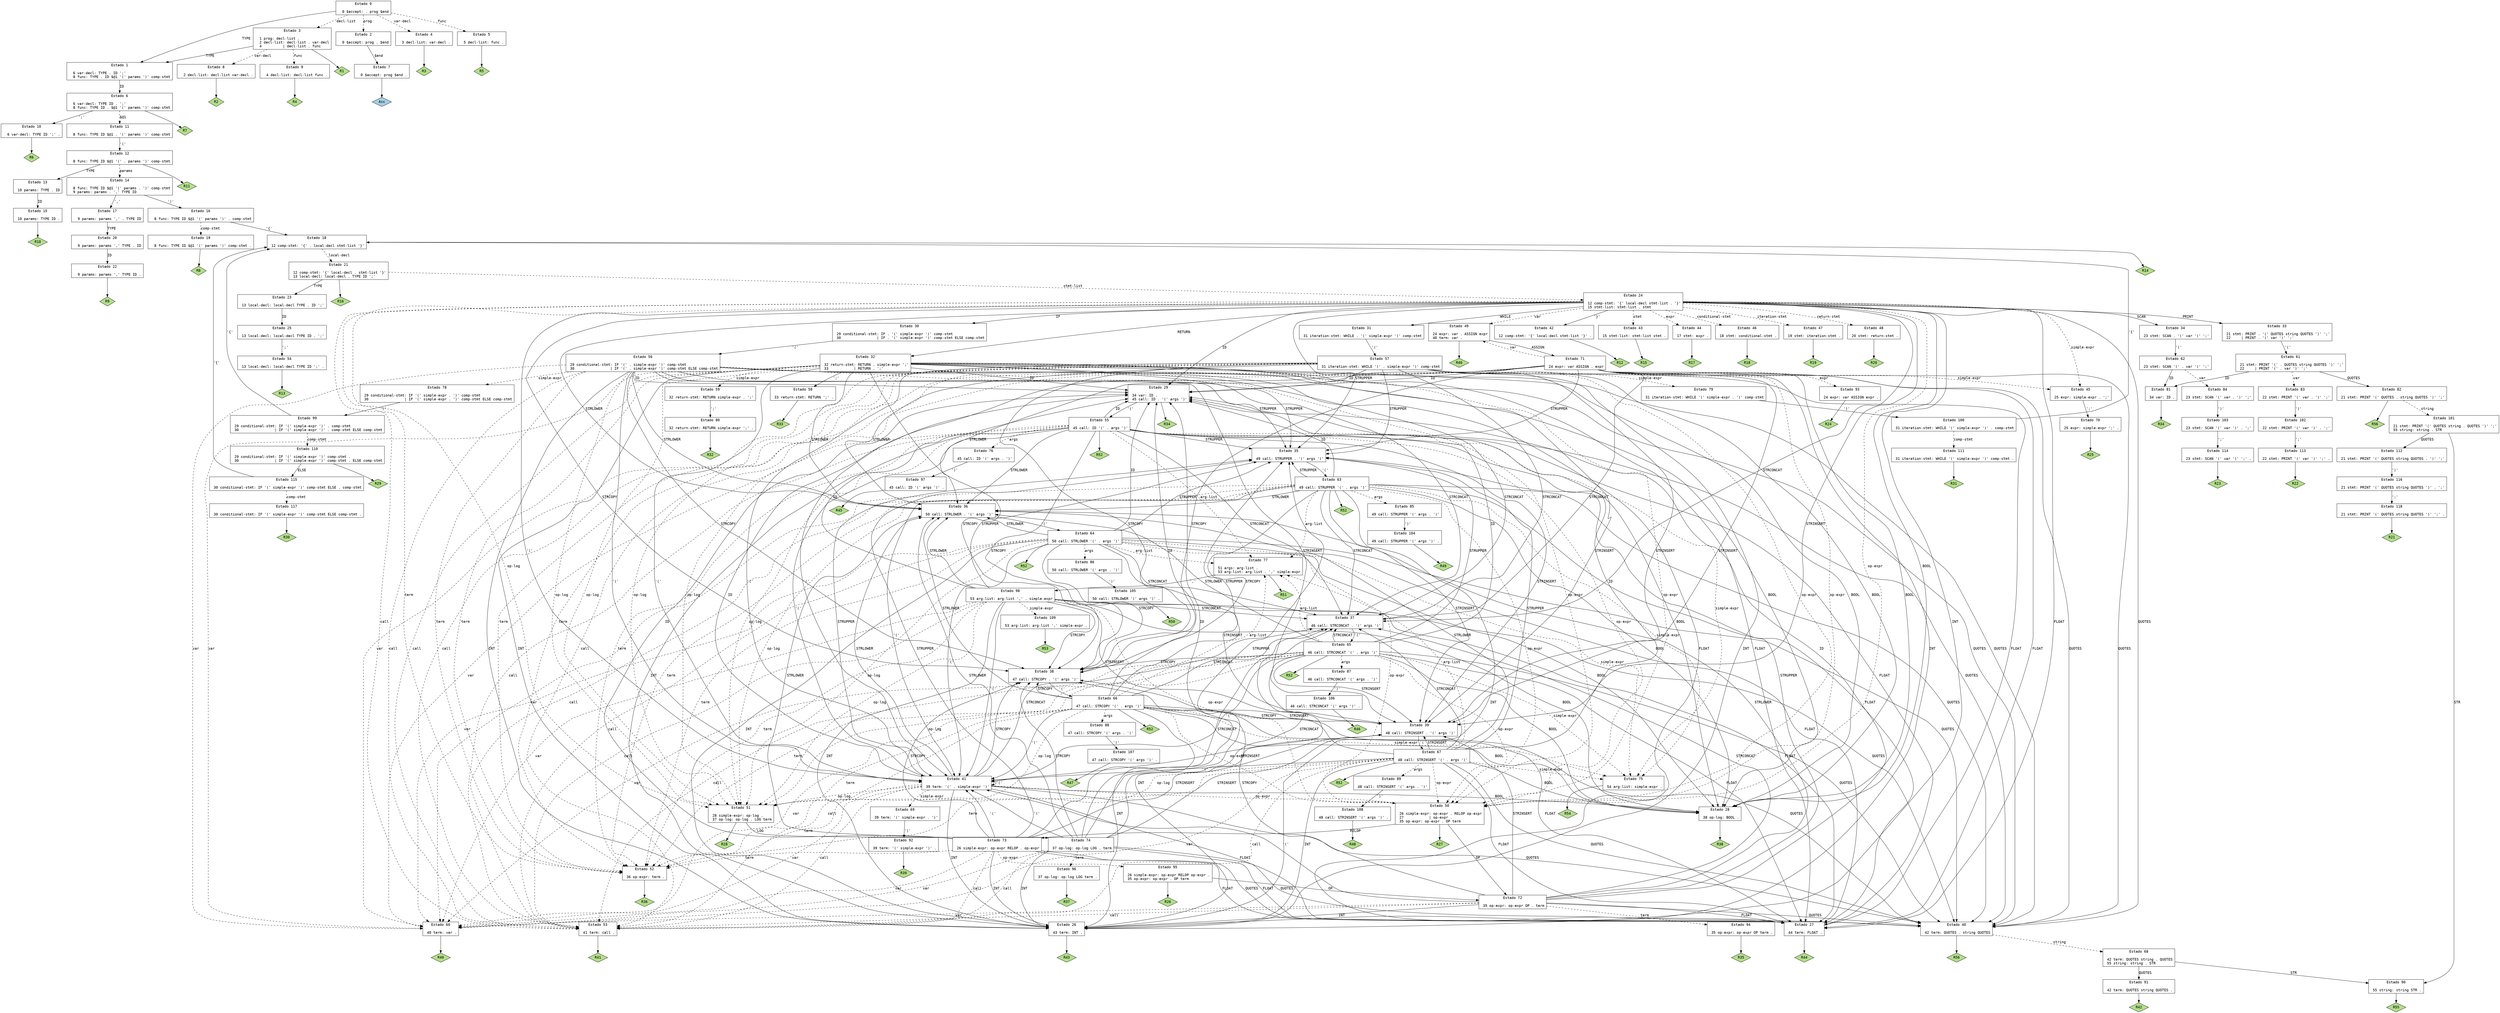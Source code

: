 // Gerado por GNU Bison 3.0.4.
// Relate erros para <bug-bison@gnu.org>.
// Site: <http://www.gnu.org/software/bison/>.

digraph "syntax.y"
{
  node [fontname = courier, shape = box, colorscheme = paired6]
  edge [fontname = courier]

  0 [label="Estado 0\n\l  0 $accept: . prog $end\l"]
  0 -> 1 [style=solid label="TYPE"]
  0 -> 2 [style=dashed label="prog"]
  0 -> 3 [style=dashed label="decl-list"]
  0 -> 4 [style=dashed label="var-decl"]
  0 -> 5 [style=dashed label="func"]
  1 [label="Estado 1\n\l  6 var-decl: TYPE . ID ';'\l  8 func: TYPE . ID $@1 '(' params ')' comp-stmt\l"]
  1 -> 6 [style=solid label="ID"]
  2 [label="Estado 2\n\l  0 $accept: prog . $end\l"]
  2 -> 7 [style=solid label="$end"]
  3 [label="Estado 3\n\l  1 prog: decl-list .\l  2 decl-list: decl-list . var-decl\l  4          | decl-list . func\l"]
  3 -> 1 [style=solid label="TYPE"]
  3 -> 8 [style=dashed label="var-decl"]
  3 -> 9 [style=dashed label="func"]
  3 -> "3R1" [style=solid]
 "3R1" [label="R1", fillcolor=3, shape=diamond, style=filled]
  4 [label="Estado 4\n\l  3 decl-list: var-decl .\l"]
  4 -> "4R3" [style=solid]
 "4R3" [label="R3", fillcolor=3, shape=diamond, style=filled]
  5 [label="Estado 5\n\l  5 decl-list: func .\l"]
  5 -> "5R5" [style=solid]
 "5R5" [label="R5", fillcolor=3, shape=diamond, style=filled]
  6 [label="Estado 6\n\l  6 var-decl: TYPE ID . ';'\l  8 func: TYPE ID . $@1 '(' params ')' comp-stmt\l"]
  6 -> 10 [style=solid label="';'"]
  6 -> 11 [style=dashed label="$@1"]
  6 -> "6R7" [style=solid]
 "6R7" [label="R7", fillcolor=3, shape=diamond, style=filled]
  7 [label="Estado 7\n\l  0 $accept: prog $end .\l"]
  7 -> "7R0" [style=solid]
 "7R0" [label="Acc", fillcolor=1, shape=diamond, style=filled]
  8 [label="Estado 8\n\l  2 decl-list: decl-list var-decl .\l"]
  8 -> "8R2" [style=solid]
 "8R2" [label="R2", fillcolor=3, shape=diamond, style=filled]
  9 [label="Estado 9\n\l  4 decl-list: decl-list func .\l"]
  9 -> "9R4" [style=solid]
 "9R4" [label="R4", fillcolor=3, shape=diamond, style=filled]
  10 [label="Estado 10\n\l  6 var-decl: TYPE ID ';' .\l"]
  10 -> "10R6" [style=solid]
 "10R6" [label="R6", fillcolor=3, shape=diamond, style=filled]
  11 [label="Estado 11\n\l  8 func: TYPE ID $@1 . '(' params ')' comp-stmt\l"]
  11 -> 12 [style=solid label="'('"]
  12 [label="Estado 12\n\l  8 func: TYPE ID $@1 '(' . params ')' comp-stmt\l"]
  12 -> 13 [style=solid label="TYPE"]
  12 -> 14 [style=dashed label="params"]
  12 -> "12R11" [style=solid]
 "12R11" [label="R11", fillcolor=3, shape=diamond, style=filled]
  13 [label="Estado 13\n\l 10 params: TYPE . ID\l"]
  13 -> 15 [style=solid label="ID"]
  14 [label="Estado 14\n\l  8 func: TYPE ID $@1 '(' params . ')' comp-stmt\l  9 params: params . ',' TYPE ID\l"]
  14 -> 16 [style=solid label="')'"]
  14 -> 17 [style=solid label="','"]
  15 [label="Estado 15\n\l 10 params: TYPE ID .\l"]
  15 -> "15R10" [style=solid]
 "15R10" [label="R10", fillcolor=3, shape=diamond, style=filled]
  16 [label="Estado 16\n\l  8 func: TYPE ID $@1 '(' params ')' . comp-stmt\l"]
  16 -> 18 [style=solid label="'{'"]
  16 -> 19 [style=dashed label="comp-stmt"]
  17 [label="Estado 17\n\l  9 params: params ',' . TYPE ID\l"]
  17 -> 20 [style=solid label="TYPE"]
  18 [label="Estado 18\n\l 12 comp-stmt: '{' . local-decl stmt-list '}'\l"]
  18 -> 21 [style=dashed label="local-decl"]
  18 -> "18R14" [style=solid]
 "18R14" [label="R14", fillcolor=3, shape=diamond, style=filled]
  19 [label="Estado 19\n\l  8 func: TYPE ID $@1 '(' params ')' comp-stmt .\l"]
  19 -> "19R8" [style=solid]
 "19R8" [label="R8", fillcolor=3, shape=diamond, style=filled]
  20 [label="Estado 20\n\l  9 params: params ',' TYPE . ID\l"]
  20 -> 22 [style=solid label="ID"]
  21 [label="Estado 21\n\l 12 comp-stmt: '{' local-decl . stmt-list '}'\l 13 local-decl: local-decl . TYPE ID ';'\l"]
  21 -> 23 [style=solid label="TYPE"]
  21 -> 24 [style=dashed label="stmt-list"]
  21 -> "21R16" [style=solid]
 "21R16" [label="R16", fillcolor=3, shape=diamond, style=filled]
  22 [label="Estado 22\n\l  9 params: params ',' TYPE ID .\l"]
  22 -> "22R9" [style=solid]
 "22R9" [label="R9", fillcolor=3, shape=diamond, style=filled]
  23 [label="Estado 23\n\l 13 local-decl: local-decl TYPE . ID ';'\l"]
  23 -> 25 [style=solid label="ID"]
  24 [label="Estado 24\n\l 12 comp-stmt: '{' local-decl stmt-list . '}'\l 15 stmt-list: stmt-list . stmt\l"]
  24 -> 26 [style=solid label="INT"]
  24 -> 27 [style=solid label="FLOAT"]
  24 -> 28 [style=solid label="BOOL"]
  24 -> 29 [style=solid label="ID"]
  24 -> 30 [style=solid label="IF"]
  24 -> 31 [style=solid label="WHILE"]
  24 -> 32 [style=solid label="RETURN"]
  24 -> 33 [style=solid label="PRINT"]
  24 -> 34 [style=solid label="SCAN"]
  24 -> 35 [style=solid label="STRUPPER"]
  24 -> 36 [style=solid label="STRLOWER"]
  24 -> 37 [style=solid label="STRCONCAT"]
  24 -> 38 [style=solid label="STRCOPY"]
  24 -> 39 [style=solid label="STRINSERT"]
  24 -> 40 [style=solid label="QUOTES"]
  24 -> 41 [style=solid label="'('"]
  24 -> 42 [style=solid label="'}'"]
  24 -> 43 [style=dashed label="stmt"]
  24 -> 44 [style=dashed label="expr"]
  24 -> 45 [style=dashed label="simple-expr"]
  24 -> 46 [style=dashed label="conditional-stmt"]
  24 -> 47 [style=dashed label="iteration-stmt"]
  24 -> 48 [style=dashed label="return-stmt"]
  24 -> 49 [style=dashed label="var"]
  24 -> 50 [style=dashed label="op-expr"]
  24 -> 51 [style=dashed label="op-log"]
  24 -> 52 [style=dashed label="term"]
  24 -> 53 [style=dashed label="call"]
  25 [label="Estado 25\n\l 13 local-decl: local-decl TYPE ID . ';'\l"]
  25 -> 54 [style=solid label="';'"]
  26 [label="Estado 26\n\l 43 term: INT .\l"]
  26 -> "26R43" [style=solid]
 "26R43" [label="R43", fillcolor=3, shape=diamond, style=filled]
  27 [label="Estado 27\n\l 44 term: FLOAT .\l"]
  27 -> "27R44" [style=solid]
 "27R44" [label="R44", fillcolor=3, shape=diamond, style=filled]
  28 [label="Estado 28\n\l 38 op-log: BOOL .\l"]
  28 -> "28R38" [style=solid]
 "28R38" [label="R38", fillcolor=3, shape=diamond, style=filled]
  29 [label="Estado 29\n\l 34 var: ID .\l 45 call: ID . '(' args ')'\l"]
  29 -> 55 [style=solid label="'('"]
  29 -> "29R34" [style=solid]
 "29R34" [label="R34", fillcolor=3, shape=diamond, style=filled]
  30 [label="Estado 30\n\l 29 conditional-stmt: IF . '(' simple-expr ')' comp-stmt\l 30                 | IF . '(' simple-expr ')' comp-stmt ELSE comp-stmt\l"]
  30 -> 56 [style=solid label="'('"]
  31 [label="Estado 31\n\l 31 iteration-stmt: WHILE . '(' simple-expr ')' comp-stmt\l"]
  31 -> 57 [style=solid label="'('"]
  32 [label="Estado 32\n\l 32 return-stmt: RETURN . simple-expr ';'\l 33            | RETURN . ';'\l"]
  32 -> 26 [style=solid label="INT"]
  32 -> 27 [style=solid label="FLOAT"]
  32 -> 28 [style=solid label="BOOL"]
  32 -> 29 [style=solid label="ID"]
  32 -> 35 [style=solid label="STRUPPER"]
  32 -> 36 [style=solid label="STRLOWER"]
  32 -> 37 [style=solid label="STRCONCAT"]
  32 -> 38 [style=solid label="STRCOPY"]
  32 -> 39 [style=solid label="STRINSERT"]
  32 -> 40 [style=solid label="QUOTES"]
  32 -> 58 [style=solid label="';'"]
  32 -> 41 [style=solid label="'('"]
  32 -> 59 [style=dashed label="simple-expr"]
  32 -> 60 [style=dashed label="var"]
  32 -> 50 [style=dashed label="op-expr"]
  32 -> 51 [style=dashed label="op-log"]
  32 -> 52 [style=dashed label="term"]
  32 -> 53 [style=dashed label="call"]
  33 [label="Estado 33\n\l 21 stmt: PRINT . '(' QUOTES string QUOTES ')' ';'\l 22     | PRINT . '(' var ')' ';'\l"]
  33 -> 61 [style=solid label="'('"]
  34 [label="Estado 34\n\l 23 stmt: SCAN . '(' var ')' ';'\l"]
  34 -> 62 [style=solid label="'('"]
  35 [label="Estado 35\n\l 49 call: STRUPPER . '(' args ')'\l"]
  35 -> 63 [style=solid label="'('"]
  36 [label="Estado 36\n\l 50 call: STRLOWER . '(' args ')'\l"]
  36 -> 64 [style=solid label="'('"]
  37 [label="Estado 37\n\l 46 call: STRCONCAT . '(' args ')'\l"]
  37 -> 65 [style=solid label="'('"]
  38 [label="Estado 38\n\l 47 call: STRCOPY . '(' args ')'\l"]
  38 -> 66 [style=solid label="'('"]
  39 [label="Estado 39\n\l 48 call: STRINSERT . '(' args ')'\l"]
  39 -> 67 [style=solid label="'('"]
  40 [label="Estado 40\n\l 42 term: QUOTES . string QUOTES\l"]
  40 -> 68 [style=dashed label="string"]
  40 -> "40R56" [style=solid]
 "40R56" [label="R56", fillcolor=3, shape=diamond, style=filled]
  41 [label="Estado 41\n\l 39 term: '(' . simple-expr ')'\l"]
  41 -> 26 [style=solid label="INT"]
  41 -> 27 [style=solid label="FLOAT"]
  41 -> 28 [style=solid label="BOOL"]
  41 -> 29 [style=solid label="ID"]
  41 -> 35 [style=solid label="STRUPPER"]
  41 -> 36 [style=solid label="STRLOWER"]
  41 -> 37 [style=solid label="STRCONCAT"]
  41 -> 38 [style=solid label="STRCOPY"]
  41 -> 39 [style=solid label="STRINSERT"]
  41 -> 40 [style=solid label="QUOTES"]
  41 -> 41 [style=solid label="'('"]
  41 -> 69 [style=dashed label="simple-expr"]
  41 -> 60 [style=dashed label="var"]
  41 -> 50 [style=dashed label="op-expr"]
  41 -> 51 [style=dashed label="op-log"]
  41 -> 52 [style=dashed label="term"]
  41 -> 53 [style=dashed label="call"]
  42 [label="Estado 42\n\l 12 comp-stmt: '{' local-decl stmt-list '}' .\l"]
  42 -> "42R12" [style=solid]
 "42R12" [label="R12", fillcolor=3, shape=diamond, style=filled]
  43 [label="Estado 43\n\l 15 stmt-list: stmt-list stmt .\l"]
  43 -> "43R15" [style=solid]
 "43R15" [label="R15", fillcolor=3, shape=diamond, style=filled]
  44 [label="Estado 44\n\l 17 stmt: expr .\l"]
  44 -> "44R17" [style=solid]
 "44R17" [label="R17", fillcolor=3, shape=diamond, style=filled]
  45 [label="Estado 45\n\l 25 expr: simple-expr . ';'\l"]
  45 -> 70 [style=solid label="';'"]
  46 [label="Estado 46\n\l 18 stmt: conditional-stmt .\l"]
  46 -> "46R18" [style=solid]
 "46R18" [label="R18", fillcolor=3, shape=diamond, style=filled]
  47 [label="Estado 47\n\l 19 stmt: iteration-stmt .\l"]
  47 -> "47R19" [style=solid]
 "47R19" [label="R19", fillcolor=3, shape=diamond, style=filled]
  48 [label="Estado 48\n\l 20 stmt: return-stmt .\l"]
  48 -> "48R20" [style=solid]
 "48R20" [label="R20", fillcolor=3, shape=diamond, style=filled]
  49 [label="Estado 49\n\l 24 expr: var . ASSIGN expr\l 40 term: var .\l"]
  49 -> 71 [style=solid label="ASSIGN"]
  49 -> "49R40" [style=solid]
 "49R40" [label="R40", fillcolor=3, shape=diamond, style=filled]
  50 [label="Estado 50\n\l 26 simple-expr: op-expr . RELOP op-expr\l 27            | op-expr .\l 35 op-expr: op-expr . OP term\l"]
  50 -> 72 [style=solid label="OP"]
  50 -> 73 [style=solid label="RELOP"]
  50 -> "50R27" [style=solid]
 "50R27" [label="R27", fillcolor=3, shape=diamond, style=filled]
  51 [label="Estado 51\n\l 28 simple-expr: op-log .\l 37 op-log: op-log . LOG term\l"]
  51 -> 74 [style=solid label="LOG"]
  51 -> "51R28" [style=solid]
 "51R28" [label="R28", fillcolor=3, shape=diamond, style=filled]
  52 [label="Estado 52\n\l 36 op-expr: term .\l"]
  52 -> "52R36" [style=solid]
 "52R36" [label="R36", fillcolor=3, shape=diamond, style=filled]
  53 [label="Estado 53\n\l 41 term: call .\l"]
  53 -> "53R41" [style=solid]
 "53R41" [label="R41", fillcolor=3, shape=diamond, style=filled]
  54 [label="Estado 54\n\l 13 local-decl: local-decl TYPE ID ';' .\l"]
  54 -> "54R13" [style=solid]
 "54R13" [label="R13", fillcolor=3, shape=diamond, style=filled]
  55 [label="Estado 55\n\l 45 call: ID '(' . args ')'\l"]
  55 -> 26 [style=solid label="INT"]
  55 -> 27 [style=solid label="FLOAT"]
  55 -> 28 [style=solid label="BOOL"]
  55 -> 29 [style=solid label="ID"]
  55 -> 35 [style=solid label="STRUPPER"]
  55 -> 36 [style=solid label="STRLOWER"]
  55 -> 37 [style=solid label="STRCONCAT"]
  55 -> 38 [style=solid label="STRCOPY"]
  55 -> 39 [style=solid label="STRINSERT"]
  55 -> 40 [style=solid label="QUOTES"]
  55 -> 41 [style=solid label="'('"]
  55 -> 75 [style=dashed label="simple-expr"]
  55 -> 60 [style=dashed label="var"]
  55 -> 50 [style=dashed label="op-expr"]
  55 -> 51 [style=dashed label="op-log"]
  55 -> 52 [style=dashed label="term"]
  55 -> 53 [style=dashed label="call"]
  55 -> 76 [style=dashed label="args"]
  55 -> 77 [style=dashed label="arg-list"]
  55 -> "55R52" [style=solid]
 "55R52" [label="R52", fillcolor=3, shape=diamond, style=filled]
  56 [label="Estado 56\n\l 29 conditional-stmt: IF '(' . simple-expr ')' comp-stmt\l 30                 | IF '(' . simple-expr ')' comp-stmt ELSE comp-stmt\l"]
  56 -> 26 [style=solid label="INT"]
  56 -> 27 [style=solid label="FLOAT"]
  56 -> 28 [style=solid label="BOOL"]
  56 -> 29 [style=solid label="ID"]
  56 -> 35 [style=solid label="STRUPPER"]
  56 -> 36 [style=solid label="STRLOWER"]
  56 -> 37 [style=solid label="STRCONCAT"]
  56 -> 38 [style=solid label="STRCOPY"]
  56 -> 39 [style=solid label="STRINSERT"]
  56 -> 40 [style=solid label="QUOTES"]
  56 -> 41 [style=solid label="'('"]
  56 -> 78 [style=dashed label="simple-expr"]
  56 -> 60 [style=dashed label="var"]
  56 -> 50 [style=dashed label="op-expr"]
  56 -> 51 [style=dashed label="op-log"]
  56 -> 52 [style=dashed label="term"]
  56 -> 53 [style=dashed label="call"]
  57 [label="Estado 57\n\l 31 iteration-stmt: WHILE '(' . simple-expr ')' comp-stmt\l"]
  57 -> 26 [style=solid label="INT"]
  57 -> 27 [style=solid label="FLOAT"]
  57 -> 28 [style=solid label="BOOL"]
  57 -> 29 [style=solid label="ID"]
  57 -> 35 [style=solid label="STRUPPER"]
  57 -> 36 [style=solid label="STRLOWER"]
  57 -> 37 [style=solid label="STRCONCAT"]
  57 -> 38 [style=solid label="STRCOPY"]
  57 -> 39 [style=solid label="STRINSERT"]
  57 -> 40 [style=solid label="QUOTES"]
  57 -> 41 [style=solid label="'('"]
  57 -> 79 [style=dashed label="simple-expr"]
  57 -> 60 [style=dashed label="var"]
  57 -> 50 [style=dashed label="op-expr"]
  57 -> 51 [style=dashed label="op-log"]
  57 -> 52 [style=dashed label="term"]
  57 -> 53 [style=dashed label="call"]
  58 [label="Estado 58\n\l 33 return-stmt: RETURN ';' .\l"]
  58 -> "58R33" [style=solid]
 "58R33" [label="R33", fillcolor=3, shape=diamond, style=filled]
  59 [label="Estado 59\n\l 32 return-stmt: RETURN simple-expr . ';'\l"]
  59 -> 80 [style=solid label="';'"]
  60 [label="Estado 60\n\l 40 term: var .\l"]
  60 -> "60R40" [style=solid]
 "60R40" [label="R40", fillcolor=3, shape=diamond, style=filled]
  61 [label="Estado 61\n\l 21 stmt: PRINT '(' . QUOTES string QUOTES ')' ';'\l 22     | PRINT '(' . var ')' ';'\l"]
  61 -> 81 [style=solid label="ID"]
  61 -> 82 [style=solid label="QUOTES"]
  61 -> 83 [style=dashed label="var"]
  62 [label="Estado 62\n\l 23 stmt: SCAN '(' . var ')' ';'\l"]
  62 -> 81 [style=solid label="ID"]
  62 -> 84 [style=dashed label="var"]
  63 [label="Estado 63\n\l 49 call: STRUPPER '(' . args ')'\l"]
  63 -> 26 [style=solid label="INT"]
  63 -> 27 [style=solid label="FLOAT"]
  63 -> 28 [style=solid label="BOOL"]
  63 -> 29 [style=solid label="ID"]
  63 -> 35 [style=solid label="STRUPPER"]
  63 -> 36 [style=solid label="STRLOWER"]
  63 -> 37 [style=solid label="STRCONCAT"]
  63 -> 38 [style=solid label="STRCOPY"]
  63 -> 39 [style=solid label="STRINSERT"]
  63 -> 40 [style=solid label="QUOTES"]
  63 -> 41 [style=solid label="'('"]
  63 -> 75 [style=dashed label="simple-expr"]
  63 -> 60 [style=dashed label="var"]
  63 -> 50 [style=dashed label="op-expr"]
  63 -> 51 [style=dashed label="op-log"]
  63 -> 52 [style=dashed label="term"]
  63 -> 53 [style=dashed label="call"]
  63 -> 85 [style=dashed label="args"]
  63 -> 77 [style=dashed label="arg-list"]
  63 -> "63R52" [style=solid]
 "63R52" [label="R52", fillcolor=3, shape=diamond, style=filled]
  64 [label="Estado 64\n\l 50 call: STRLOWER '(' . args ')'\l"]
  64 -> 26 [style=solid label="INT"]
  64 -> 27 [style=solid label="FLOAT"]
  64 -> 28 [style=solid label="BOOL"]
  64 -> 29 [style=solid label="ID"]
  64 -> 35 [style=solid label="STRUPPER"]
  64 -> 36 [style=solid label="STRLOWER"]
  64 -> 37 [style=solid label="STRCONCAT"]
  64 -> 38 [style=solid label="STRCOPY"]
  64 -> 39 [style=solid label="STRINSERT"]
  64 -> 40 [style=solid label="QUOTES"]
  64 -> 41 [style=solid label="'('"]
  64 -> 75 [style=dashed label="simple-expr"]
  64 -> 60 [style=dashed label="var"]
  64 -> 50 [style=dashed label="op-expr"]
  64 -> 51 [style=dashed label="op-log"]
  64 -> 52 [style=dashed label="term"]
  64 -> 53 [style=dashed label="call"]
  64 -> 86 [style=dashed label="args"]
  64 -> 77 [style=dashed label="arg-list"]
  64 -> "64R52" [style=solid]
 "64R52" [label="R52", fillcolor=3, shape=diamond, style=filled]
  65 [label="Estado 65\n\l 46 call: STRCONCAT '(' . args ')'\l"]
  65 -> 26 [style=solid label="INT"]
  65 -> 27 [style=solid label="FLOAT"]
  65 -> 28 [style=solid label="BOOL"]
  65 -> 29 [style=solid label="ID"]
  65 -> 35 [style=solid label="STRUPPER"]
  65 -> 36 [style=solid label="STRLOWER"]
  65 -> 37 [style=solid label="STRCONCAT"]
  65 -> 38 [style=solid label="STRCOPY"]
  65 -> 39 [style=solid label="STRINSERT"]
  65 -> 40 [style=solid label="QUOTES"]
  65 -> 41 [style=solid label="'('"]
  65 -> 75 [style=dashed label="simple-expr"]
  65 -> 60 [style=dashed label="var"]
  65 -> 50 [style=dashed label="op-expr"]
  65 -> 51 [style=dashed label="op-log"]
  65 -> 52 [style=dashed label="term"]
  65 -> 53 [style=dashed label="call"]
  65 -> 87 [style=dashed label="args"]
  65 -> 77 [style=dashed label="arg-list"]
  65 -> "65R52" [style=solid]
 "65R52" [label="R52", fillcolor=3, shape=diamond, style=filled]
  66 [label="Estado 66\n\l 47 call: STRCOPY '(' . args ')'\l"]
  66 -> 26 [style=solid label="INT"]
  66 -> 27 [style=solid label="FLOAT"]
  66 -> 28 [style=solid label="BOOL"]
  66 -> 29 [style=solid label="ID"]
  66 -> 35 [style=solid label="STRUPPER"]
  66 -> 36 [style=solid label="STRLOWER"]
  66 -> 37 [style=solid label="STRCONCAT"]
  66 -> 38 [style=solid label="STRCOPY"]
  66 -> 39 [style=solid label="STRINSERT"]
  66 -> 40 [style=solid label="QUOTES"]
  66 -> 41 [style=solid label="'('"]
  66 -> 75 [style=dashed label="simple-expr"]
  66 -> 60 [style=dashed label="var"]
  66 -> 50 [style=dashed label="op-expr"]
  66 -> 51 [style=dashed label="op-log"]
  66 -> 52 [style=dashed label="term"]
  66 -> 53 [style=dashed label="call"]
  66 -> 88 [style=dashed label="args"]
  66 -> 77 [style=dashed label="arg-list"]
  66 -> "66R52" [style=solid]
 "66R52" [label="R52", fillcolor=3, shape=diamond, style=filled]
  67 [label="Estado 67\n\l 48 call: STRINSERT '(' . args ')'\l"]
  67 -> 26 [style=solid label="INT"]
  67 -> 27 [style=solid label="FLOAT"]
  67 -> 28 [style=solid label="BOOL"]
  67 -> 29 [style=solid label="ID"]
  67 -> 35 [style=solid label="STRUPPER"]
  67 -> 36 [style=solid label="STRLOWER"]
  67 -> 37 [style=solid label="STRCONCAT"]
  67 -> 38 [style=solid label="STRCOPY"]
  67 -> 39 [style=solid label="STRINSERT"]
  67 -> 40 [style=solid label="QUOTES"]
  67 -> 41 [style=solid label="'('"]
  67 -> 75 [style=dashed label="simple-expr"]
  67 -> 60 [style=dashed label="var"]
  67 -> 50 [style=dashed label="op-expr"]
  67 -> 51 [style=dashed label="op-log"]
  67 -> 52 [style=dashed label="term"]
  67 -> 53 [style=dashed label="call"]
  67 -> 89 [style=dashed label="args"]
  67 -> 77 [style=dashed label="arg-list"]
  67 -> "67R52" [style=solid]
 "67R52" [label="R52", fillcolor=3, shape=diamond, style=filled]
  68 [label="Estado 68\n\l 42 term: QUOTES string . QUOTES\l 55 string: string . STR\l"]
  68 -> 90 [style=solid label="STR"]
  68 -> 91 [style=solid label="QUOTES"]
  69 [label="Estado 69\n\l 39 term: '(' simple-expr . ')'\l"]
  69 -> 92 [style=solid label="')'"]
  70 [label="Estado 70\n\l 25 expr: simple-expr ';' .\l"]
  70 -> "70R25" [style=solid]
 "70R25" [label="R25", fillcolor=3, shape=diamond, style=filled]
  71 [label="Estado 71\n\l 24 expr: var ASSIGN . expr\l"]
  71 -> 26 [style=solid label="INT"]
  71 -> 27 [style=solid label="FLOAT"]
  71 -> 28 [style=solid label="BOOL"]
  71 -> 29 [style=solid label="ID"]
  71 -> 35 [style=solid label="STRUPPER"]
  71 -> 36 [style=solid label="STRLOWER"]
  71 -> 37 [style=solid label="STRCONCAT"]
  71 -> 38 [style=solid label="STRCOPY"]
  71 -> 39 [style=solid label="STRINSERT"]
  71 -> 40 [style=solid label="QUOTES"]
  71 -> 41 [style=solid label="'('"]
  71 -> 93 [style=dashed label="expr"]
  71 -> 45 [style=dashed label="simple-expr"]
  71 -> 49 [style=dashed label="var"]
  71 -> 50 [style=dashed label="op-expr"]
  71 -> 51 [style=dashed label="op-log"]
  71 -> 52 [style=dashed label="term"]
  71 -> 53 [style=dashed label="call"]
  72 [label="Estado 72\n\l 35 op-expr: op-expr OP . term\l"]
  72 -> 26 [style=solid label="INT"]
  72 -> 27 [style=solid label="FLOAT"]
  72 -> 29 [style=solid label="ID"]
  72 -> 35 [style=solid label="STRUPPER"]
  72 -> 36 [style=solid label="STRLOWER"]
  72 -> 37 [style=solid label="STRCONCAT"]
  72 -> 38 [style=solid label="STRCOPY"]
  72 -> 39 [style=solid label="STRINSERT"]
  72 -> 40 [style=solid label="QUOTES"]
  72 -> 41 [style=solid label="'('"]
  72 -> 60 [style=dashed label="var"]
  72 -> 94 [style=dashed label="term"]
  72 -> 53 [style=dashed label="call"]
  73 [label="Estado 73\n\l 26 simple-expr: op-expr RELOP . op-expr\l"]
  73 -> 26 [style=solid label="INT"]
  73 -> 27 [style=solid label="FLOAT"]
  73 -> 29 [style=solid label="ID"]
  73 -> 35 [style=solid label="STRUPPER"]
  73 -> 36 [style=solid label="STRLOWER"]
  73 -> 37 [style=solid label="STRCONCAT"]
  73 -> 38 [style=solid label="STRCOPY"]
  73 -> 39 [style=solid label="STRINSERT"]
  73 -> 40 [style=solid label="QUOTES"]
  73 -> 41 [style=solid label="'('"]
  73 -> 60 [style=dashed label="var"]
  73 -> 95 [style=dashed label="op-expr"]
  73 -> 52 [style=dashed label="term"]
  73 -> 53 [style=dashed label="call"]
  74 [label="Estado 74\n\l 37 op-log: op-log LOG . term\l"]
  74 -> 26 [style=solid label="INT"]
  74 -> 27 [style=solid label="FLOAT"]
  74 -> 29 [style=solid label="ID"]
  74 -> 35 [style=solid label="STRUPPER"]
  74 -> 36 [style=solid label="STRLOWER"]
  74 -> 37 [style=solid label="STRCONCAT"]
  74 -> 38 [style=solid label="STRCOPY"]
  74 -> 39 [style=solid label="STRINSERT"]
  74 -> 40 [style=solid label="QUOTES"]
  74 -> 41 [style=solid label="'('"]
  74 -> 60 [style=dashed label="var"]
  74 -> 96 [style=dashed label="term"]
  74 -> 53 [style=dashed label="call"]
  75 [label="Estado 75\n\l 54 arg-list: simple-expr .\l"]
  75 -> "75R54" [style=solid]
 "75R54" [label="R54", fillcolor=3, shape=diamond, style=filled]
  76 [label="Estado 76\n\l 45 call: ID '(' args . ')'\l"]
  76 -> 97 [style=solid label="')'"]
  77 [label="Estado 77\n\l 51 args: arg-list .\l 53 arg-list: arg-list . ',' simple-expr\l"]
  77 -> 98 [style=solid label="','"]
  77 -> "77R51" [style=solid]
 "77R51" [label="R51", fillcolor=3, shape=diamond, style=filled]
  78 [label="Estado 78\n\l 29 conditional-stmt: IF '(' simple-expr . ')' comp-stmt\l 30                 | IF '(' simple-expr . ')' comp-stmt ELSE comp-stmt\l"]
  78 -> 99 [style=solid label="')'"]
  79 [label="Estado 79\n\l 31 iteration-stmt: WHILE '(' simple-expr . ')' comp-stmt\l"]
  79 -> 100 [style=solid label="')'"]
  80 [label="Estado 80\n\l 32 return-stmt: RETURN simple-expr ';' .\l"]
  80 -> "80R32" [style=solid]
 "80R32" [label="R32", fillcolor=3, shape=diamond, style=filled]
  81 [label="Estado 81\n\l 34 var: ID .\l"]
  81 -> "81R34" [style=solid]
 "81R34" [label="R34", fillcolor=3, shape=diamond, style=filled]
  82 [label="Estado 82\n\l 21 stmt: PRINT '(' QUOTES . string QUOTES ')' ';'\l"]
  82 -> 101 [style=dashed label="string"]
  82 -> "82R56" [style=solid]
 "82R56" [label="R56", fillcolor=3, shape=diamond, style=filled]
  83 [label="Estado 83\n\l 22 stmt: PRINT '(' var . ')' ';'\l"]
  83 -> 102 [style=solid label="')'"]
  84 [label="Estado 84\n\l 23 stmt: SCAN '(' var . ')' ';'\l"]
  84 -> 103 [style=solid label="')'"]
  85 [label="Estado 85\n\l 49 call: STRUPPER '(' args . ')'\l"]
  85 -> 104 [style=solid label="')'"]
  86 [label="Estado 86\n\l 50 call: STRLOWER '(' args . ')'\l"]
  86 -> 105 [style=solid label="')'"]
  87 [label="Estado 87\n\l 46 call: STRCONCAT '(' args . ')'\l"]
  87 -> 106 [style=solid label="')'"]
  88 [label="Estado 88\n\l 47 call: STRCOPY '(' args . ')'\l"]
  88 -> 107 [style=solid label="')'"]
  89 [label="Estado 89\n\l 48 call: STRINSERT '(' args . ')'\l"]
  89 -> 108 [style=solid label="')'"]
  90 [label="Estado 90\n\l 55 string: string STR .\l"]
  90 -> "90R55" [style=solid]
 "90R55" [label="R55", fillcolor=3, shape=diamond, style=filled]
  91 [label="Estado 91\n\l 42 term: QUOTES string QUOTES .\l"]
  91 -> "91R42" [style=solid]
 "91R42" [label="R42", fillcolor=3, shape=diamond, style=filled]
  92 [label="Estado 92\n\l 39 term: '(' simple-expr ')' .\l"]
  92 -> "92R39" [style=solid]
 "92R39" [label="R39", fillcolor=3, shape=diamond, style=filled]
  93 [label="Estado 93\n\l 24 expr: var ASSIGN expr .\l"]
  93 -> "93R24" [style=solid]
 "93R24" [label="R24", fillcolor=3, shape=diamond, style=filled]
  94 [label="Estado 94\n\l 35 op-expr: op-expr OP term .\l"]
  94 -> "94R35" [style=solid]
 "94R35" [label="R35", fillcolor=3, shape=diamond, style=filled]
  95 [label="Estado 95\n\l 26 simple-expr: op-expr RELOP op-expr .\l 35 op-expr: op-expr . OP term\l"]
  95 -> 72 [style=solid label="OP"]
  95 -> "95R26" [style=solid]
 "95R26" [label="R26", fillcolor=3, shape=diamond, style=filled]
  96 [label="Estado 96\n\l 37 op-log: op-log LOG term .\l"]
  96 -> "96R37" [style=solid]
 "96R37" [label="R37", fillcolor=3, shape=diamond, style=filled]
  97 [label="Estado 97\n\l 45 call: ID '(' args ')' .\l"]
  97 -> "97R45" [style=solid]
 "97R45" [label="R45", fillcolor=3, shape=diamond, style=filled]
  98 [label="Estado 98\n\l 53 arg-list: arg-list ',' . simple-expr\l"]
  98 -> 26 [style=solid label="INT"]
  98 -> 27 [style=solid label="FLOAT"]
  98 -> 28 [style=solid label="BOOL"]
  98 -> 29 [style=solid label="ID"]
  98 -> 35 [style=solid label="STRUPPER"]
  98 -> 36 [style=solid label="STRLOWER"]
  98 -> 37 [style=solid label="STRCONCAT"]
  98 -> 38 [style=solid label="STRCOPY"]
  98 -> 39 [style=solid label="STRINSERT"]
  98 -> 40 [style=solid label="QUOTES"]
  98 -> 41 [style=solid label="'('"]
  98 -> 109 [style=dashed label="simple-expr"]
  98 -> 60 [style=dashed label="var"]
  98 -> 50 [style=dashed label="op-expr"]
  98 -> 51 [style=dashed label="op-log"]
  98 -> 52 [style=dashed label="term"]
  98 -> 53 [style=dashed label="call"]
  99 [label="Estado 99\n\l 29 conditional-stmt: IF '(' simple-expr ')' . comp-stmt\l 30                 | IF '(' simple-expr ')' . comp-stmt ELSE comp-stmt\l"]
  99 -> 18 [style=solid label="'{'"]
  99 -> 110 [style=dashed label="comp-stmt"]
  100 [label="Estado 100\n\l 31 iteration-stmt: WHILE '(' simple-expr ')' . comp-stmt\l"]
  100 -> 18 [style=solid label="'{'"]
  100 -> 111 [style=dashed label="comp-stmt"]
  101 [label="Estado 101\n\l 21 stmt: PRINT '(' QUOTES string . QUOTES ')' ';'\l 55 string: string . STR\l"]
  101 -> 90 [style=solid label="STR"]
  101 -> 112 [style=solid label="QUOTES"]
  102 [label="Estado 102\n\l 22 stmt: PRINT '(' var ')' . ';'\l"]
  102 -> 113 [style=solid label="';'"]
  103 [label="Estado 103\n\l 23 stmt: SCAN '(' var ')' . ';'\l"]
  103 -> 114 [style=solid label="';'"]
  104 [label="Estado 104\n\l 49 call: STRUPPER '(' args ')' .\l"]
  104 -> "104R49" [style=solid]
 "104R49" [label="R49", fillcolor=3, shape=diamond, style=filled]
  105 [label="Estado 105\n\l 50 call: STRLOWER '(' args ')' .\l"]
  105 -> "105R50" [style=solid]
 "105R50" [label="R50", fillcolor=3, shape=diamond, style=filled]
  106 [label="Estado 106\n\l 46 call: STRCONCAT '(' args ')' .\l"]
  106 -> "106R46" [style=solid]
 "106R46" [label="R46", fillcolor=3, shape=diamond, style=filled]
  107 [label="Estado 107\n\l 47 call: STRCOPY '(' args ')' .\l"]
  107 -> "107R47" [style=solid]
 "107R47" [label="R47", fillcolor=3, shape=diamond, style=filled]
  108 [label="Estado 108\n\l 48 call: STRINSERT '(' args ')' .\l"]
  108 -> "108R48" [style=solid]
 "108R48" [label="R48", fillcolor=3, shape=diamond, style=filled]
  109 [label="Estado 109\n\l 53 arg-list: arg-list ',' simple-expr .\l"]
  109 -> "109R53" [style=solid]
 "109R53" [label="R53", fillcolor=3, shape=diamond, style=filled]
  110 [label="Estado 110\n\l 29 conditional-stmt: IF '(' simple-expr ')' comp-stmt .\l 30                 | IF '(' simple-expr ')' comp-stmt . ELSE comp-stmt\l"]
  110 -> 115 [style=solid label="ELSE"]
  110 -> "110R29" [style=solid]
 "110R29" [label="R29", fillcolor=3, shape=diamond, style=filled]
  111 [label="Estado 111\n\l 31 iteration-stmt: WHILE '(' simple-expr ')' comp-stmt .\l"]
  111 -> "111R31" [style=solid]
 "111R31" [label="R31", fillcolor=3, shape=diamond, style=filled]
  112 [label="Estado 112\n\l 21 stmt: PRINT '(' QUOTES string QUOTES . ')' ';'\l"]
  112 -> 116 [style=solid label="')'"]
  113 [label="Estado 113\n\l 22 stmt: PRINT '(' var ')' ';' .\l"]
  113 -> "113R22" [style=solid]
 "113R22" [label="R22", fillcolor=3, shape=diamond, style=filled]
  114 [label="Estado 114\n\l 23 stmt: SCAN '(' var ')' ';' .\l"]
  114 -> "114R23" [style=solid]
 "114R23" [label="R23", fillcolor=3, shape=diamond, style=filled]
  115 [label="Estado 115\n\l 30 conditional-stmt: IF '(' simple-expr ')' comp-stmt ELSE . comp-stmt\l"]
  115 -> 18 [style=solid label="'{'"]
  115 -> 117 [style=dashed label="comp-stmt"]
  116 [label="Estado 116\n\l 21 stmt: PRINT '(' QUOTES string QUOTES ')' . ';'\l"]
  116 -> 118 [style=solid label="';'"]
  117 [label="Estado 117\n\l 30 conditional-stmt: IF '(' simple-expr ')' comp-stmt ELSE comp-stmt .\l"]
  117 -> "117R30" [style=solid]
 "117R30" [label="R30", fillcolor=3, shape=diamond, style=filled]
  118 [label="Estado 118\n\l 21 stmt: PRINT '(' QUOTES string QUOTES ')' ';' .\l"]
  118 -> "118R21" [style=solid]
 "118R21" [label="R21", fillcolor=3, shape=diamond, style=filled]
}
